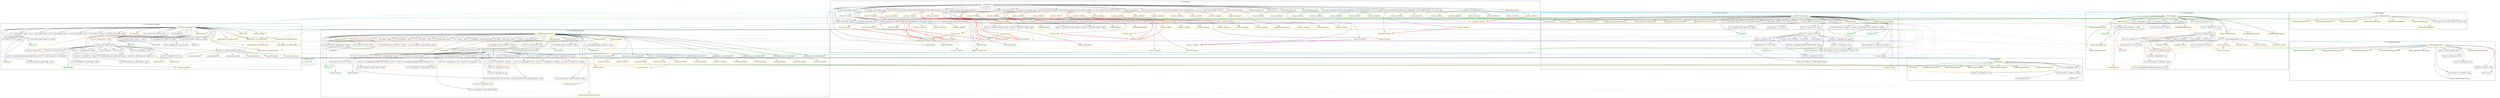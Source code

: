 digraph {
    subgraph cluster_unknown {
        graph [label=UnknownFunction];
        221 [label="Extern @sqrt"
            ,color=yellow];
    }
    subgraph cluster_10 {
        graph [label="[\"st.c:40\"]@main"];
        -4611686018427387890 [label="FinalUse(%MeanA)"
                             ,color=green];
        -4611686018427387889 [label="FinalUse(%MeanB)"
                             ,color=green];
        -4611686018427387888 [label="FinalUse(%VarA)"
                             ,color=green];
        -4611686018427387887 [label="FinalUse(%VarB)"
                             ,color=green];
        -4611686018427387886 [label="FinalUse(%StddevA)"
                             ,color=green];
        -4611686018427387885 [label="FinalUse(%StddevB)"
                             ,color=green];
        -4611686018427387880 [label="(actual-out)_23:@SumA"
                             ,color=yellow];
        -4611686018427387874 [label="(actual-out)_29:@SumB"
                             ,color=yellow];
        -3074457345618258579 [label="(actual-out)_23:%MeanA"
                             ,color=yellow];
        -3074457345618258577 [label="(actual-out)_25:%VarA"
                             ,color=yellow];
        -3074457345618258573 [label="(actual-out)_29:%MeanB"
                             ,color=yellow];
        -3074457345618258571 [label="(actual-out)_31:%VarB"
                             ,color=yellow];
        -2305843009213693941 [label="(global-out)@main:@SumA"
                             ,color=yellow];
        -2305843009213693926 [label="(actual-out)_25:%StddevA"
                             ,color=yellow];
        -2305843009213693920 [label="(actual-out)_31:%StddevB"
                             ,color=yellow];
        -1317624576693539391 [label="(global-out)@main:@SumB"
                             ,color=yellow];
        -1152921504606846965 [label="(global-out)@main:@Seed"
                             ,color=yellow];
        -922337203685477570 [label="(global-out)@main:@Coef"
                            ,color=yellow];
        -512409557603043081 [label="(actual-out)_19:@Seed"
                            ,color=yellow];
        -512409557603043080 [label="(actual-out)_20:@Seed"
                            ,color=yellow];
        -512409557603043074 [label="(actual-out)_26:@Seed"
                            ,color=yellow];
        -461168601842738756 [label="(actual-out)_34:@Coef"
                            ,color=yellow];
        10 [label="ENTER @main"
           ,color=yellow];
        13 [label="[]: %MeanA = alloca double , align 8"
           ,shape=box];
        14 [label="[]: %MeanB = alloca double , align 8"
           ,shape=box];
        15 [label="[]: %VarA = alloca double , align 8"
           ,shape=box];
        16 [label="[]: %VarB = alloca double , align 8"
           ,shape=box];
        17 [label="[]: %StddevA = alloca double , align 8"
           ,shape=box];
        18 [label="[]: %StddevB = alloca double , align 8"
           ,shape=box];
        19 [label="[52]: call void @InitSeed ( )"
           ,shape=box];
        20 [label="[58]: call void @Initialize ( double* double* getelementptr ( [1000 x double]* @ArrayA ,  i32 0, i32 0 ) )"
           ,shape=box];
        23 [label="[59]: call void @Calc_Sum_Mean ( double* double* getelementptr ( [1000 x double]* @ArrayA ,  i32 0, i32 0 ), double* @SumA, double* %MeanA )"
           ,shape=box];
        24 [label="[60]: %2 = load double* %MeanA , align 8"
           ,shape=box];
        25 [label="[60]: call void @Calc_Var_Stddev ( double* double* getelementptr ( [1000 x double]* @ArrayA ,  i32 0, i32 0 ), double %2, double* %VarA, double* %StddevA )"
           ,shape=box];
        26 [label="[62]: call void @Initialize ( double* double* getelementptr ( [1000 x double]* @ArrayB ,  i32 0, i32 0 ) )"
           ,shape=box];
        29 [label="[63]: call void @Calc_Sum_Mean ( double* double* getelementptr ( [1000 x double]* @ArrayB ,  i32 0, i32 0 ), double* @SumB, double* %MeanB )"
           ,shape=box];
        30 [label="[64]: %4 = load double* %MeanB , align 8"
           ,shape=box];
        31 [label="[64]: call void @Calc_Var_Stddev ( double* double* getelementptr ( [1000 x double]* @ArrayB ,  i32 0, i32 0 ), double %4, double* %VarB, double* %StddevB )"
           ,shape=box];
        32 [label="[69]: %5 = load double* %MeanA , align 8"
           ,shape=box];
        33 [label="[69]: %6 = load double* %MeanB , align 8"
           ,shape=box];
        34 [label="[69]: call void @Calc_LinCorrCoef ( double* double* getelementptr ( [1000 x double]* @ArrayA ,  i32 0, i32 0 ), double* double* getelementptr ( [1000 x double]* @ArrayB ,  i32 0, i32 0 ), double %5, double %6 )"
           ,shape=box];
        35 [label="[80]: ret i32 0"
           ,shape=box];
        461168601842738756 [label="(actual-in)_34:@Coef"
                           ,color=yellow];
        461168601842738759 [label="(actual-in)_31:@Coef"
                           ,color=yellow];
        461168601842738761 [label="(actual-in)_29:@Coef"
                           ,color=yellow];
        461168601842738764 [label="(actual-in)_26:@Coef"
                           ,color=yellow];
        461168601842738765 [label="(actual-in)_25:@Coef"
                           ,color=yellow];
        461168601842738767 [label="(actual-in)_23:@Coef"
                           ,color=yellow];
        461168601842738770 [label="(actual-in)_20:@Coef"
                           ,color=yellow];
        461168601842738771 [label="(actual-in)_19:@Coef"
                           ,color=yellow];
        512409557603043066 [label="(actual-in)_34:@Seed"
                           ,color=yellow];
        512409557603043069 [label="(actual-in)_31:@Seed"
                           ,color=yellow];
        512409557603043071 [label="(actual-in)_29:@Seed"
                           ,color=yellow];
        512409557603043074 [label="(actual-in)_26:@Seed"
                           ,color=yellow];
        512409557603043075 [label="(actual-in)_25:@Seed"
                           ,color=yellow];
        512409557603043077 [label="(actual-in)_23:@Seed"
                           ,color=yellow];
        512409557603043080 [label="(actual-in)_20:@Seed"
                           ,color=yellow];
        512409557603043081 [label="(actual-in)_19:@Seed"
                           ,color=yellow];
        542551296285575013 [label="(actual-in)_34:@SumB"
                           ,color=yellow];
        542551296285575016 [label="(actual-in)_31:@SumB"
                           ,color=yellow];
        542551296285575018 [label="(actual-in)_29:@SumB"
                           ,color=yellow];
        542551296285575021 [label="(actual-in)_26:@SumB"
                           ,color=yellow];
        542551296285575022 [label="(actual-in)_25:@SumB"
                           ,color=yellow];
        542551296285575024 [label="(actual-in)_23:@SumB"
                           ,color=yellow];
        542551296285575027 [label="(actual-in)_20:@SumB"
                           ,color=yellow];
        542551296285575028 [label="(actual-in)_19:@SumB"
                           ,color=yellow];
        576460752303423453 [label="(actual-in)_34:@ArrayB"
                           ,color=yellow];
        576460752303423456 [label="(actual-in)_31:@ArrayB"
                           ,color=yellow];
        576460752303423458 [label="(actual-in)_29:@ArrayB"
                           ,color=yellow];
        576460752303423461 [label="(actual-in)_26:@ArrayB"
                           ,color=yellow];
        576460752303423462 [label="(actual-in)_25:@ArrayB"
                           ,color=yellow];
        576460752303423464 [label="(actual-in)_23:@ArrayB"
                           ,color=yellow];
        576460752303423467 [label="(actual-in)_20:@ArrayB"
                           ,color=yellow];
        576460752303423468 [label="(actual-in)_19:@ArrayB"
                           ,color=yellow];
        658812288346769666 [label="(actual-in)_34:@SumA"
                           ,color=yellow];
        658812288346769669 [label="(actual-in)_31:@SumA"
                           ,color=yellow];
        658812288346769671 [label="(actual-in)_29:@SumA"
                           ,color=yellow];
        658812288346769674 [label="(actual-in)_26:@SumA"
                           ,color=yellow];
        658812288346769675 [label="(actual-in)_25:@SumA"
                           ,color=yellow];
        658812288346769677 [label="(actual-in)_23:@SumA"
                           ,color=yellow];
        658812288346769680 [label="(actual-in)_20:@SumA"
                           ,color=yellow];
        658812288346769681 [label="(actual-in)_19:@SumA"
                           ,color=yellow];
        768614336404564616 [label="(actual-in)_34:@ArrayA"
                           ,color=yellow];
        768614336404564619 [label="(actual-in)_31:@ArrayA"
                           ,color=yellow];
        768614336404564621 [label="(actual-in)_29:@ArrayA"
                           ,color=yellow];
        768614336404564624 [label="(actual-in)_26:@ArrayA"
                           ,color=yellow];
        768614336404564625 [label="(actual-in)_25:@ArrayA"
                           ,color=yellow];
        768614336404564627 [label="(actual-in)_23:@ArrayA"
                           ,color=yellow];
        768614336404564630 [label="(actual-in)_20:@ArrayA"
                           ,color=yellow];
        768614336404564631 [label="(actual-in)_19:@ArrayA"
                           ,color=yellow];
        922337203685477570 [label="(global-in)@main:@Coef"
                           ,color=yellow];
        1152921504606846965 [label="(global-in)@main:@Seed"
                            ,color=yellow];
        1317624576693539391 [label="(global-in)@main:@SumB"
                            ,color=yellow];
        1537228672809129291 [label="(global-in)@main:@ArrayB"
                            ,color=yellow];
        2305843009213693917 [label="(actual-in)_34:%6"
                            ,color=yellow];
        2305843009213693920 [label="(actual-in)_31:%StddevB"
                            ,color=yellow];
        2305843009213693926 [label="(actual-in)_25:%StddevA"
                            ,color=yellow];
        2305843009213693941 [label="(global-in)@main:@SumA"
                            ,color=yellow];
        3074457345618258568 [label="(actual-in)_34:%5"
                            ,color=yellow];
        3074457345618258571 [label="(actual-in)_31:%VarB"
                            ,color=yellow];
        3074457345618258573 [label="(actual-in)_29:%MeanB"
                            ,color=yellow];
        3074457345618258577 [label="(actual-in)_25:%VarA"
                            ,color=yellow];
        3074457345618258579 [label="(actual-in)_23:%MeanA"
                            ,color=yellow];
        4611686018427387872 [label="(actual-in)_31:%4"
                            ,color=yellow];
        4611686018427387874 [label="(actual-in)_29:@SumB"
                            ,color=yellow];
        4611686018427387878 [label="(actual-in)_25:%2"
                            ,color=yellow];
        4611686018427387880 [label="(actual-in)_23:@SumA"
                            ,color=yellow];
        4611686018427387893 [label="(global-in)@main:@ArrayA"
                            ,color=yellow];
    }
    subgraph cluster_36 {
        graph [label="[\"st.c:83\"]@InitSeed"];
        -1152921504606846939 [label="(global-out)@InitSeed:@Seed"
                             ,color=yellow];
        36 [label="ENTER @InitSeed"
           ,color=yellow];
        38 [label="[88]: store i32 0 , i32* @Seed , align 4"
           ,shape=box];
        39 [label="[89]: ret void"
           ,shape=box];
        922337203685477544 [label="(global-in)@InitSeed:@Coef"
                           ,color=yellow];
        1152921504606846939 [label="(global-in)@InitSeed:@Seed"
                            ,color=yellow];
        1317624576693539365 [label="(global-in)@InitSeed:@SumB"
                            ,color=yellow];
        1537228672809129265 [label="(global-in)@InitSeed:@ArrayB"
                            ,color=yellow];
        2305843009213693915 [label="(global-in)@InitSeed:@SumA"
                            ,color=yellow];
        4611686018427387867 [label="(global-in)@InitSeed:@ArrayA"
                            ,color=yellow];
    }
    subgraph cluster_40 {
        graph [label="[\"st.c:92\"]@Calc_Sum_Mean"];
        -4611686018427387858 [label="FinalUse(%1)"
                             ,color=green];
        -4611686018427387857 [label="FinalUse(%2)"
                             ,color=green];
        -4611686018427387856 [label="FinalUse(%3)"
                             ,color=green];
        -4611686018427387855 [label="FinalUse(%i)"
                             ,color=green];
        -43 [label="(formal-out)%Mean"
            ,color=yellow];
        -42 [label="(formal-out)%Sum"
            ,color=yellow];
        40 [label="ENTER @Calc_Sum_Mean"
           ,color=yellow];
        41 [label="(formal-in)%Array"
           ,color=yellow];
        42 [label="(formal-in)%Sum"
           ,color=yellow];
        43 [label="(formal-in)%Mean"
           ,color=yellow];
        45 [label="[]: %1 = alloca double* , align 8"
           ,shape=box];
        46 [label="[]: %2 = alloca double* , align 8"
           ,shape=box];
        47 [label="[]: %3 = alloca double* , align 8"
           ,shape=box];
        48 [label="[]: %i = alloca i32 , align 4"
           ,shape=box];
        49 [label="[]: store double* %Array , double** %1 , align 8"
           ,shape=box];
        50 [label="[]: store double* %Sum , double** %2 , align 8"
           ,shape=box];
        51 [label="[]: store double* %Mean , double** %3 , align 8"
           ,shape=box];
        52 [label="[98]: store double 0.0 , double* %Sum , align 8"
           ,shape=box];
        53 [label="[99]: store i32 0 , i32* %i , align 4"
           ,shape=box];
        54 [label="[99]: br label %4"
           ,shape=box];
        56 [label="[]: %5 = phi double [ [%12, %8], [0.0, %0] ]"
           ,shape=box];
        57 [label="[]: %6 = phi i32 [ [%13, %8], [0, %0] ]"
           ,shape=box];
        58 [label="[99]: %7 = icmp slt i32 %6 , 1000"
           ,shape=box];
        60 [label="[99]: br i1 %7 , label %8 , label %14"
           ,shape=box];
        62 [label="[100]: %9 = sext i32 %6 to i64"
           ,shape=box];
        63 [label="[100]: %10 = getelementptr inbounds double* %Array , i64 %9"
           ,shape=box];
        64 [label="[100]: %11 = load double* %10 , align 8"
           ,shape=box];
        65 [label="[100]: %12 = add double %5 , %11"
           ,shape=box];
        66 [label="[100]: store double %12 , double* %Sum , align 8"
           ,shape=box];
        67 [label="[99]: %13 = add nsw i32 %6 , 1"
           ,shape=box];
        68 [label="[99]: store i32 %13 , i32* %i , align 4"
           ,shape=box];
        69 [label="[99]: br label %4"
           ,shape=box];
        72 [label="[101]: %15 = div double %5 , 1000.0"
           ,shape=box];
        73 [label="[101]: store double %15 , double* %Mean , align 8"
           ,shape=box];
        74 [label="[102]: ret void"
           ,shape=box];
        922337203685477540 [label="(global-in)@Calc_Sum_Mean:@Coef"
                           ,color=yellow];
        1152921504606846935 [label="(global-in)@Calc_Sum_Mean:@Seed"
                            ,color=yellow];
        1317624576693539361 [label="(global-in)@Calc_Sum_Mean:@SumB"
                            ,color=yellow];
        1537228672809129261 [label="(global-in)@Calc_Sum_Mean:@ArrayB"
                            ,color=yellow];
        2305843009213693911 [label="(global-in)@Calc_Sum_Mean:@SumA"
                            ,color=yellow];
        4611686018427387863 [label="(global-in)@Calc_Sum_Mean:@ArrayA"
                            ,color=yellow];
    }
    subgraph cluster_75 {
        graph [label="[\"st.c:105\"]@Square"];
        -4611686018427387825 [label="FinalUse(%1)"
                             ,color=green];
        75 [label="ENTER @Square"
           ,color=yellow];
        76 [label="(formal-in)%x"
           ,color=yellow];
        78 [label="[]: %1 = alloca double , align 8"
           ,shape=box];
        79 [label="[]: store double %x , double* %1 , align 8"
           ,shape=box];
        80 [label="[108]: %2 = mul double %x , %x"
           ,shape=box];
        81 [label="[108]: ret double %2"
           ,shape=box];
        922337203685477505 [label="(global-in)@Square:@Coef"
                           ,color=yellow];
        1152921504606846900 [label="(global-in)@Square:@Seed"
                            ,color=yellow];
        1317624576693539326 [label="(global-in)@Square:@SumB"
                            ,color=yellow];
        1537228672809129226 [label="(global-in)@Square:@ArrayB"
                            ,color=yellow];
        2305843009213693876 [label="(global-in)@Square:@SumA"
                            ,color=yellow];
        4611686018427387828 [label="(global-in)@Square:@ArrayA"
                            ,color=yellow];
    }
    subgraph cluster_82 {
        graph [label="[\"st.c:112\"]@Calc_Var_Stddev"];
        -4611686018427387815 [label="FinalUse(%1)"
                             ,color=green];
        -4611686018427387814 [label="FinalUse(%2)"
                             ,color=green];
        -4611686018427387813 [label="FinalUse(%3)"
                             ,color=green];
        -4611686018427387812 [label="FinalUse(%4)"
                             ,color=green];
        -4611686018427387811 [label="FinalUse(%i)"
                             ,color=green];
        -4611686018427387810 [label="FinalUse(%diffs)"
                             ,color=green];
        -86 [label="(formal-out)%Stddev"
            ,color=yellow];
        -85 [label="(formal-out)%Var"
            ,color=yellow];
        82 [label="ENTER @Calc_Var_Stddev"
           ,color=yellow];
        83 [label="(formal-in)%Array"
           ,color=yellow];
        84 [label="(formal-in)%Mean"
           ,color=yellow];
        85 [label="(formal-in)%Var"
           ,color=yellow];
        86 [label="(formal-in)%Stddev"
           ,color=yellow];
        88 [label="[]: %1 = alloca double* , align 8"
           ,shape=box];
        89 [label="[]: %2 = alloca double , align 8"
           ,shape=box];
        90 [label="[]: %3 = alloca double* , align 8"
           ,shape=box];
        91 [label="[]: %4 = alloca double* , align 8"
           ,shape=box];
        92 [label="[]: %i = alloca i32 , align 4"
           ,shape=box];
        93 [label="[]: %diffs = alloca double , align 8"
           ,shape=box];
        94 [label="[]: store double* %Array , double** %1 , align 8"
           ,shape=box];
        95 [label="[]: store double %Mean , double* %2 , align 8"
           ,shape=box];
        96 [label="[]: store double* %Var , double** %3 , align 8"
           ,shape=box];
        97 [label="[]: store double* %Stddev , double** %4 , align 8"
           ,shape=box];
        98 [label="[118]: store double 0.0 , double* %diffs , align 8"
           ,shape=box];
        99 [label="[119]: store i32 0 , i32* %i , align 4"
           ,shape=box];
        100 [label="[119]: br label %5"
            ,shape=box];
        102 [label="[]: %6 = phi double [ [%15, %9], [0.0, %0] ]"
            ,shape=box];
        103 [label="[]: %7 = phi i32 [ [%16, %9], [0, %0] ]"
            ,shape=box];
        104 [label="[119]: %8 = icmp slt i32 %7 , 1000"
            ,shape=box];
        105 [label="[119]: br i1 %8 , label %9 , label %17"
            ,shape=box];
        107 [label="[120]: %10 = sext i32 %7 to i64"
            ,shape=box];
        108 [label="[120]: %11 = getelementptr inbounds double* %Array , i64 %10"
            ,shape=box];
        109 [label="[120]: %12 = load double* %11 , align 8"
            ,shape=box];
        110 [label="[120]: %13 = sub double %12 , %Mean"
            ,shape=box];
        111 [label="[120]: %14 = call double @Square ( double %13 )"
            ,shape=box];
        112 [label="[120]: %15 = add double %6 , %14"
            ,shape=box];
        113 [label="[120]: store double %15 , double* %diffs , align 8"
            ,shape=box];
        114 [label="[119]: %16 = add nsw i32 %7 , 1"
            ,shape=box];
        115 [label="[119]: store i32 %16 , i32* %i , align 4"
            ,shape=box];
        116 [label="[119]: br label %5"
            ,shape=box];
        118 [label="[121]: %18 = div double %6 , 1000.0"
            ,shape=box];
        119 [label="[121]: store double %18 , double* %Var , align 8"
            ,shape=box];
        120 [label="[122]: %19 = call double @sqrt ( double %18 )"
            ,shape=box];
        121 [label="[122]: store double %19 , double* %Stddev , align 8"
            ,shape=box];
        122 [label="[123]: ret void"
            ,shape=box];
        461168601842738679 [label="(actual-in)%14:@Coef"
                           ,color=yellow];
        512409557603042989 [label="(actual-in)%14:@Seed"
                           ,color=yellow];
        542551296285574936 [label="(actual-in)%14:@SumB"
                           ,color=yellow];
        576460752303423376 [label="(actual-in)%14:@ArrayB"
                           ,color=yellow];
        658812288346769589 [label="(actual-in)%14:@SumA"
                           ,color=yellow];
        768614336404564539 [label="(actual-in)%14:@ArrayA"
                           ,color=yellow];
        922337203685477498 [label="(global-in)@Calc_Var_Stddev:@Coef"
                           ,color=yellow];
        1152921504606846893 [label="(global-in)@Calc_Var_Stddev:@Seed"
                            ,color=yellow];
        1317624576693539319 [label="(global-in)@Calc_Var_Stddev:@SumB"
                            ,color=yellow];
        1537228672809129219 [label="(global-in)@Calc_Var_Stddev:@ArrayB"
                            ,color=yellow];
        2305843009213693869 [label="(global-in)@Calc_Var_Stddev:@SumA"
                            ,color=yellow];
        4611686018427387821 [label="(global-in)@Calc_Var_Stddev:@ArrayA"
                            ,color=yellow];
        9223372036854775696 [label="(actual-in)%14:%13"
                            ,color=yellow];
    }
    subgraph cluster_123 {
        graph [label="[\"st.c:126\"]@Calc_LinCorrCoef"];
        -4611686018427387774 [label="FinalUse(%1)"
                             ,color=green];
        -4611686018427387773 [label="FinalUse(%2)"
                             ,color=green];
        -4611686018427387772 [label="FinalUse(%3)"
                             ,color=green];
        -4611686018427387771 [label="FinalUse(%4)"
                             ,color=green];
        -4611686018427387770 [label="FinalUse(%i)"
                             ,color=green];
        -4611686018427387769 [label="FinalUse(%numerator)"
                             ,color=green];
        -4611686018427387768 [label="FinalUse(%Aterm)"
                             ,color=green];
        -4611686018427387767 [label="FinalUse(%Bterm)"
                             ,color=green];
        -922337203685477457 [label="(global-out)@Calc_LinCorrCoef:@Coef"
                            ,color=yellow];
        123 [label="ENTER @Calc_LinCorrCoef"
            ,color=yellow];
        124 [label="(formal-in)%ArrayA"
            ,color=yellow];
        125 [label="(formal-in)%ArrayB"
            ,color=yellow];
        126 [label="(formal-in)%MeanA"
            ,color=yellow];
        127 [label="(formal-in)%MeanB"
            ,color=yellow];
        129 [label="[]: %1 = alloca double* , align 8"
            ,shape=box];
        130 [label="[]: %2 = alloca double* , align 8"
            ,shape=box];
        131 [label="[]: %3 = alloca double , align 8"
            ,shape=box];
        132 [label="[]: %4 = alloca double , align 8"
            ,shape=box];
        133 [label="[]: %i = alloca i32 , align 4"
            ,shape=box];
        134 [label="[]: %numerator = alloca double , align 8"
            ,shape=box];
        135 [label="[]: %Aterm = alloca double , align 8"
            ,shape=box];
        136 [label="[]: %Bterm = alloca double , align 8"
            ,shape=box];
        137 [label="[]: store double* %ArrayA , double** %1 , align 8"
            ,shape=box];
        138 [label="[]: store double* %ArrayB , double** %2 , align 8"
            ,shape=box];
        139 [label="[]: store double %MeanA , double* %3 , align 8"
            ,shape=box];
        140 [label="[]: store double %MeanB , double* %4 , align 8"
            ,shape=box];
        141 [label="[132]: store double 0.0 , double* %numerator , align 8"
            ,shape=box];
        142 [label="[133]: store double 0.0 , double* %Bterm , align 8"
            ,shape=box];
        143 [label="[133]: store double 0.0 , double* %Aterm , align 8"
            ,shape=box];
        144 [label="[134]: store i32 0 , i32* %i , align 4"
            ,shape=box];
        145 [label="[134]: br label %5"
            ,shape=box];
        147 [label="[]: %6 = phi double [ [%26, %11], [0.0, %0] ]"
            ,shape=box];
        148 [label="[]: %7 = phi double [ [%22, %11], [0.0, %0] ]"
            ,shape=box];
        149 [label="[]: %8 = phi double [ [%20, %11], [0.0, %0] ]"
            ,shape=box];
        150 [label="[]: %9 = phi i32 [ [%27, %11], [0, %0] ]"
            ,shape=box];
        151 [label="[134]: %10 = icmp slt i32 %9 , 1000"
            ,shape=box];
        152 [label="[134]: br i1 %10 , label %11 , label %28"
            ,shape=box];
        154 [label="[135]: %12 = sext i32 %9 to i64"
            ,shape=box];
        155 [label="[135]: %13 = getelementptr inbounds double* %ArrayA , i64 %12"
            ,shape=box];
        156 [label="[135]: %14 = load double* %13 , align 8"
            ,shape=box];
        157 [label="[135]: %15 = sub double %14 , %MeanA"
            ,shape=box];
        158 [label="[135]: %16 = getelementptr inbounds double* %ArrayB , i64 %12"
            ,shape=box];
        159 [label="[135]: %17 = load double* %16 , align 8"
            ,shape=box];
        160 [label="[135]: %18 = sub double %17 , %MeanB"
            ,shape=box];
        161 [label="[135]: %19 = mul double %15 , %18"
            ,shape=box];
        162 [label="[135]: %20 = add double %8 , %19"
            ,shape=box];
        163 [label="[135]: store double %20 , double* %numerator , align 8"
            ,shape=box];
        164 [label="[136]: %21 = call double @Square ( double %15 )"
            ,shape=box];
        165 [label="[136]: %22 = add double %7 , %21"
            ,shape=box];
        166 [label="[136]: store double %22 , double* %Aterm , align 8"
            ,shape=box];
        167 [label="[137]: %23 = load double* %16 , align 8"
            ,shape=box];
        168 [label="[137]: %24 = sub double %23 , %MeanB"
            ,shape=box];
        169 [label="[137]: %25 = call double @Square ( double %24 )"
            ,shape=box];
        170 [label="[137]: %26 = add double %6 , %25"
            ,shape=box];
        171 [label="[137]: store double %26 , double* %Bterm , align 8"
            ,shape=box];
        172 [label="[134]: %27 = add nsw i32 %9 , 1"
            ,shape=box];
        173 [label="[134]: store i32 %27 , i32* %i , align 4"
            ,shape=box];
        174 [label="[134]: br label %5"
            ,shape=box];
        176 [label="[141]: %29 = call double @sqrt ( double %7 )"
            ,shape=box];
        177 [label="[141]: %30 = call double @sqrt ( double %6 )"
            ,shape=box];
        178 [label="[141]: %31 = mul double %29 , %30"
            ,shape=box];
        179 [label="[141]: %32 = div double %8 , %31"
            ,shape=box];
        180 [label="[141]: store double %32 , double* @Coef , align 8"
            ,shape=box];
        181 [label="[142]: ret void"
            ,shape=box];
        461168601842738621 [label="(actual-in)%25:@Coef"
                           ,color=yellow];
        461168601842738626 [label="(actual-in)%21:@Coef"
                           ,color=yellow];
        512409557603042931 [label="(actual-in)%25:@Seed"
                           ,color=yellow];
        512409557603042936 [label="(actual-in)%21:@Seed"
                           ,color=yellow];
        542551296285574878 [label="(actual-in)%25:@SumB"
                           ,color=yellow];
        542551296285574883 [label="(actual-in)%21:@SumB"
                           ,color=yellow];
        576460752303423318 [label="(actual-in)%25:@ArrayB"
                           ,color=yellow];
        576460752303423323 [label="(actual-in)%21:@ArrayB"
                           ,color=yellow];
        658812288346769531 [label="(actual-in)%25:@SumA"
                           ,color=yellow];
        658812288346769536 [label="(actual-in)%21:@SumA"
                           ,color=yellow];
        768614336404564481 [label="(actual-in)%25:@ArrayA"
                           ,color=yellow];
        768614336404564486 [label="(actual-in)%21:@ArrayA"
                           ,color=yellow];
        922337203685477457 [label="(global-in)@Calc_LinCorrCoef:@Coef"
                           ,color=yellow];
        1152921504606846852 [label="(global-in)@Calc_LinCorrCoef:@Seed"
                            ,color=yellow];
        1317624576693539278 [label="(global-in)@Calc_LinCorrCoef:@SumB"
                            ,color=yellow];
        1537228672809129178 [label="(global-in)@Calc_LinCorrCoef:@ArrayB"
                            ,color=yellow];
        2305843009213693828 [label="(global-in)@Calc_LinCorrCoef:@SumA"
                            ,color=yellow];
        4611686018427387780 [label="(global-in)@Calc_LinCorrCoef:@ArrayA"
                            ,color=yellow];
        9223372036854775638 [label="(actual-in)%25:%24"
                            ,color=yellow];
        9223372036854775643 [label="(actual-in)%21:%15"
                            ,color=yellow];
    }
    subgraph cluster_182 {
        graph [label="[\"st.c:146\"]@Initialize"];
        -4611686018427387718 [label="FinalUse(%1)"
                             ,color=green];
        -4611686018427387717 [label="FinalUse(%i)"
                             ,color=green];
        -1152921504606846793 [label="(global-out)@Initialize:@Seed"
                             ,color=yellow];
        -512409557603042904 [label="(actual-out)%7:@Seed"
                            ,color=yellow];
        -183 [label="(formal-out)%Array"
             ,color=yellow];
        182 [label="ENTER @Initialize"
            ,color=yellow];
        183 [label="(formal-in)%Array"
            ,color=yellow];
        185 [label="[]: %1 = alloca double* , align 8"
            ,shape=box];
        186 [label="[]: %i = alloca i32 , align 4"
            ,shape=box];
        187 [label="[]: store double* %Array , double** %1 , align 8"
            ,shape=box];
        188 [label="[154]: store i32 0 , i32* %i , align 4"
            ,shape=box];
        189 [label="[154]: br label %2"
            ,shape=box];
        191 [label="[]: %3 = phi i32 [ [%13, %5], [0, %0] ]"
            ,shape=box];
        192 [label="[154]: %4 = icmp slt i32 %3 , 1000"
            ,shape=box];
        193 [label="[154]: br i1 %4 , label %5 , label %14"
            ,shape=box];
        195 [label="[155]: %6 = sitofp i32 %3 to double"
            ,shape=box];
        196 [label="[155]: %7 = call i32 @RandomInteger ( )"
            ,shape=box];
        197 [label="[155]: %8 = sitofp i32 %7 to double"
            ,shape=box];
        199 [label="[155]: %9 = div double %8 , 8095.0"
            ,shape=box];
        200 [label="[155]: %10 = add double %6 , %9"
            ,shape=box];
        201 [label="[155]: %11 = sext i32 %3 to i64"
            ,shape=box];
        202 [label="[155]: %12 = getelementptr inbounds double* %Array , i64 %11"
            ,shape=box];
        203 [label="[155]: store double %10 , double* %12 , align 8"
            ,shape=box];
        204 [label="[154]: %13 = add nsw i32 %3 , 1"
            ,shape=box];
        205 [label="[154]: store i32 %13 , i32* %i , align 4"
            ,shape=box];
        206 [label="[154]: br label %2"
            ,shape=box];
        208 [label="[156]: ret void"
            ,shape=box];
        461168601842738594 [label="(actual-in)%7:@Coef"
                           ,color=yellow];
        512409557603042904 [label="(actual-in)%7:@Seed"
                           ,color=yellow];
        542551296285574851 [label="(actual-in)%7:@SumB"
                           ,color=yellow];
        576460752303423291 [label="(actual-in)%7:@ArrayB"
                           ,color=yellow];
        658812288346769504 [label="(actual-in)%7:@SumA"
                           ,color=yellow];
        768614336404564454 [label="(actual-in)%7:@ArrayA"
                           ,color=yellow];
        922337203685477398 [label="(global-in)@Initialize:@Coef"
                           ,color=yellow];
        1152921504606846793 [label="(global-in)@Initialize:@Seed"
                            ,color=yellow];
        1317624576693539219 [label="(global-in)@Initialize:@SumB"
                            ,color=yellow];
        1537228672809129119 [label="(global-in)@Initialize:@ArrayB"
                            ,color=yellow];
        2305843009213693769 [label="(global-in)@Initialize:@SumA"
                            ,color=yellow];
        4611686018427387721 [label="(global-in)@Initialize:@ArrayA"
                            ,color=yellow];
    }
    subgraph cluster_209 {
        graph [label="[\"st.c:159\"]@RandomInteger"];
        -1152921504606846766 [label="(global-out)@RandomInteger:@Seed"
                             ,color=yellow];
        209 [label="ENTER @RandomInteger"
            ,color=yellow];
        211 [label="[164]: %1 = load i32* @Seed , align 4"
            ,shape=box];
        213 [label="[164]: %2 = mul nsw i32 %1 , 133"
            ,shape=box];
        215 [label="[164]: %3 = add nsw i32 %2 , 81"
            ,shape=box];
        217 [label="[164]: %4 = rem i32 %3 , 8095"
            ,shape=box];
        218 [label="[164]: store i32 %4 , i32* @Seed , align 4"
            ,shape=box];
        219 [label="[165]: ret i32 %4"
            ,shape=box];
        922337203685477371 [label="(global-in)@RandomInteger:@Coef"
                           ,color=yellow];
        1152921504606846766 [label="(global-in)@RandomInteger:@Seed"
                            ,color=yellow];
        1317624576693539192 [label="(global-in)@RandomInteger:@SumB"
                            ,color=yellow];
        1537228672809129092 [label="(global-in)@RandomInteger:@ArrayB"
                            ,color=yellow];
        2305843009213693742 [label="(global-in)@RandomInteger:@SumA"
                            ,color=yellow];
        4611686018427387694 [label="(global-in)@RandomInteger:@ArrayA"
                            ,color=yellow];
    }
    -4611686018427387880 -> -2305843009213693941 [color=sandybrown];
    -4611686018427387880 -> 658812288346769666 [color=sandybrown];
    -4611686018427387880 -> 658812288346769669 [color=sandybrown];
    -4611686018427387880 -> 658812288346769671 [color=sandybrown];
    -4611686018427387880 -> 658812288346769674 [color=sandybrown];
    -4611686018427387880 -> 658812288346769675 [color=sandybrown];
    -4611686018427387874 -> -1317624576693539391 [color=sandybrown];
    -4611686018427387874 -> 542551296285575013 [color=sandybrown];
    -4611686018427387874 -> 542551296285575016 [color=sandybrown];
    -4611686018427387857 -> -42 [color=sandybrown];
    -4611686018427387856 -> -43 [color=sandybrown];
    -4611686018427387813 -> -85 [color=sandybrown];
    -4611686018427387812 -> -86 [color=sandybrown];
    -4611686018427387718 -> -183 [color=sandybrown];
    -3074457345618258579 -> -4611686018427387890 [color=sandybrown];
    -3074457345618258579 -> 24 [color=sandybrown];
    -3074457345618258579 -> 32 [color=sandybrown];
    -3074457345618258579 -> 3074457345618258568 [color=sandybrown];
    -3074457345618258579 -> 4611686018427387878 [color=sandybrown];
    -3074457345618258577 -> -4611686018427387888 [color=sandybrown];
    -3074457345618258573 -> -4611686018427387889 [color=sandybrown];
    -3074457345618258573 -> 30 [color=sandybrown];
    -3074457345618258573 -> 33 [color=sandybrown];
    -3074457345618258573 -> 2305843009213693917 [color=sandybrown];
    -3074457345618258573 -> 4611686018427387872 [color=sandybrown];
    -3074457345618258571 -> -4611686018427387887 [color=sandybrown];
    -2305843009213693926 -> -4611686018427387886 [color=sandybrown];
    -2305843009213693920 -> -4611686018427387885 [color=sandybrown];
    -1152921504606846939 -> -512409557603043081 [style=dashed
                                                ,color=purple];
    -1152921504606846793 -> -512409557603043080 [style=dashed
                                                ,color=purple];
    -1152921504606846793 -> -512409557603043074 [style=dashed
                                                ,color=purple];
    -1152921504606846766 -> -512409557603042904 [style=dashed
                                                ,color=purple];
    -922337203685477457 -> -461168601842738756 [style=dashed
                                               ,color=purple];
    -512409557603043081 -> 512409557603043080 [color=sandybrown];
    -512409557603043080 -> 512409557603043074 [color=sandybrown];
    -512409557603043080 -> 512409557603043075 [color=sandybrown];
    -512409557603043080 -> 512409557603043077 [color=sandybrown];
    -512409557603043074 -> -1152921504606846965 [color=sandybrown];
    -512409557603043074 -> 512409557603043066 [color=sandybrown];
    -512409557603043074 -> 512409557603043069 [color=sandybrown];
    -512409557603043074 -> 512409557603043071 [color=sandybrown];
    -512409557603042904 -> -1152921504606846793 [color=sandybrown];
    -512409557603042904 -> 512409557603042904 [color=sandybrown];
    -461168601842738756 -> -922337203685477570 [color=sandybrown];
    -86 -> -2305843009213693926 [style=dashed
                                ,color=purple];
    -86 -> -2305843009213693920 [style=dashed
                                ,color=purple];
    -85 -> -3074457345618258577 [style=dashed
                                ,color=purple];
    -85 -> -3074457345618258571 [style=dashed
                                ,color=purple];
    -43 -> -3074457345618258579 [style=dashed
                                ,color=purple];
    -43 -> -3074457345618258573 [style=dashed
                                ,color=purple];
    -42 -> -4611686018427387880 [style=dashed
                                ,color=purple];
    -42 -> -4611686018427387874 [style=dashed
                                ,color=purple];
    10 -> -4611686018427387890 [color=black];
    10 -> -4611686018427387889 [color=black];
    10 -> -4611686018427387888 [color=black];
    10 -> -4611686018427387887 [color=black];
    10 -> -4611686018427387886 [color=black];
    10 -> -4611686018427387885 [color=black];
    10 -> -2305843009213693941 [color=black];
    10 -> -1317624576693539391 [color=black];
    10 -> -1152921504606846965 [color=black];
    10 -> -922337203685477570 [color=black];
    10 -> 13 [color=black];
    10 -> 14 [color=black];
    10 -> 15 [color=black];
    10 -> 16 [color=black];
    10 -> 17 [color=black];
    10 -> 18 [color=black];
    10 -> 19 [color=black];
    10 -> 20 [color=black];
    10 -> 23 [color=black];
    10 -> 24 [color=black];
    10 -> 25 [color=black];
    10 -> 26 [color=black];
    10 -> 29 [color=black];
    10 -> 30 [color=black];
    10 -> 31 [color=black];
    10 -> 32 [color=black];
    10 -> 33 [color=black];
    10 -> 34 [color=black];
    10 -> 35 [color=black];
    10 -> 922337203685477570 [color=black];
    10 -> 1152921504606846965 [color=black];
    10 -> 1317624576693539391 [color=black];
    10 -> 1537228672809129291 [color=black];
    10 -> 2305843009213693941 [color=black];
    10 -> 4611686018427387893 [color=black];
    13 -> 3074457345618258579 [color=sandybrown];
    14 -> 3074457345618258573 [color=sandybrown];
    15 -> 3074457345618258577 [color=sandybrown];
    16 -> 3074457345618258571 [color=sandybrown];
    17 -> 2305843009213693926 [color=sandybrown];
    18 -> 2305843009213693920 [color=sandybrown];
    19 -> -512409557603043081 [color=black];
    19 -> 36 [color=deepskyblue];
    19 -> 461168601842738771 [color=black];
    19 -> 512409557603043081 [color=black];
    19 -> 542551296285575028 [color=black];
    19 -> 576460752303423468 [color=black];
    19 -> 658812288346769681 [color=black];
    19 -> 768614336404564631 [color=black];
    20 -> -512409557603043080 [color=black];
    20 -> 20 [color=red,style=bold];
    20 -> 182 [color=deepskyblue];
    20 -> 461168601842738770 [color=black];
    20 -> 512409557603043080 [color=black];
    20 -> 542551296285575027 [color=black];
    20 -> 576460752303423467 [color=black];
    20 -> 658812288346769680 [color=black];
    20 -> 768614336404564630 [color=black];
    23 -> -4611686018427387880 [color=red
                               ,style=bold];
    23 -> -3074457345618258579 [color=red
                               ,style=bold];
    23 -> 40 [color=deepskyblue];
    23 -> 461168601842738767 [color=black];
    23 -> 512409557603043077 [color=black];
    23 -> 542551296285575024 [color=black];
    23 -> 576460752303423464 [color=black];
    23 -> 658812288346769677 [color=black];
    23 -> 768614336404564627 [color=black];
    23 -> 3074457345618258579 [color=black];
    23 -> 4611686018427387880 [color=black];
    24 -> 4611686018427387878 [color=sandybrown];
    25 -> -3074457345618258577 [color=red
                               ,style=bold];
    25 -> -2305843009213693926 [color=red
                               ,style=bold];
    25 -> 82 [color=deepskyblue];
    25 -> 461168601842738765 [color=black];
    25 -> 512409557603043075 [color=black];
    25 -> 542551296285575022 [color=black];
    25 -> 576460752303423462 [color=black];
    25 -> 658812288346769675 [color=black];
    25 -> 768614336404564625 [color=black];
    25 -> 2305843009213693926 [color=black];
    25 -> 3074457345618258577 [color=black];
    25 -> 4611686018427387878 [color=black];
    26 -> -512409557603043074 [color=black];
    26 -> 26 [color=red,style=bold];
    26 -> 182 [color=deepskyblue];
    26 -> 461168601842738764 [color=black];
    26 -> 512409557603043074 [color=black];
    26 -> 542551296285575021 [color=black];
    26 -> 576460752303423461 [color=black];
    26 -> 658812288346769674 [color=black];
    26 -> 768614336404564624 [color=black];
    29 -> -4611686018427387874 [color=red
                               ,style=bold];
    29 -> -3074457345618258573 [color=red
                               ,style=bold];
    29 -> 40 [color=deepskyblue];
    29 -> 461168601842738761 [color=black];
    29 -> 512409557603043071 [color=black];
    29 -> 542551296285575018 [color=black];
    29 -> 576460752303423458 [color=black];
    29 -> 658812288346769671 [color=black];
    29 -> 768614336404564621 [color=black];
    29 -> 3074457345618258573 [color=black];
    29 -> 4611686018427387874 [color=black];
    30 -> 4611686018427387872 [color=sandybrown];
    31 -> -3074457345618258571 [color=red
                               ,style=bold];
    31 -> -2305843009213693920 [color=red
                               ,style=bold];
    31 -> 82 [color=deepskyblue];
    31 -> 461168601842738759 [color=black];
    31 -> 512409557603043069 [color=black];
    31 -> 542551296285575016 [color=black];
    31 -> 576460752303423456 [color=black];
    31 -> 658812288346769669 [color=black];
    31 -> 768614336404564619 [color=black];
    31 -> 2305843009213693920 [color=black];
    31 -> 3074457345618258571 [color=black];
    31 -> 4611686018427387872 [color=black];
    32 -> 3074457345618258568 [color=sandybrown];
    33 -> 2305843009213693917 [color=sandybrown];
    34 -> -461168601842738756 [color=red
                              ,style=bold];
    34 -> 123 [color=deepskyblue];
    34 -> 461168601842738756 [color=black];
    34 -> 512409557603043066 [color=black];
    34 -> 542551296285575013 [color=black];
    34 -> 576460752303423453 [color=black];
    34 -> 658812288346769666 [color=black];
    34 -> 768614336404564616 [color=black];
    34 -> 2305843009213693917 [color=black];
    34 -> 3074457345618258568 [color=black];
    36 -> -1152921504606846939 [color=black];
    36 -> 38 [color=black];
    36 -> 39 [color=black];
    36 -> 922337203685477544 [color=black];
    36 -> 1152921504606846939 [color=black];
    36 -> 1317624576693539365 [color=black];
    36 -> 1537228672809129265 [color=black];
    36 -> 2305843009213693915 [color=black];
    36 -> 4611686018427387867 [color=black];
    38 -> -1152921504606846939 [color=sandybrown];
    40 -> -4611686018427387858 [color=black];
    40 -> -4611686018427387857 [color=black];
    40 -> -4611686018427387856 [color=black];
    40 -> -4611686018427387855 [color=black];
    40 -> -43 [color=black];
    40 -> -42 [color=black];
    40 -> 41 [color=black];
    40 -> 42 [color=black];
    40 -> 43 [color=black];
    40 -> 45 [color=black];
    40 -> 46 [color=black];
    40 -> 47 [color=black];
    40 -> 48 [color=black];
    40 -> 49 [color=black];
    40 -> 50 [color=black];
    40 -> 51 [color=black];
    40 -> 52 [color=black];
    40 -> 53 [color=black];
    40 -> 54 [color=black];
    40 -> 56 [color=black];
    40 -> 57 [color=black];
    40 -> 58 [color=black];
    40 -> 60 [color=black];
    40 -> 922337203685477540 [color=black];
    40 -> 1152921504606846935 [color=black];
    40 -> 1317624576693539361 [color=black];
    40 -> 1537228672809129261 [color=black];
    40 -> 2305843009213693911 [color=black];
    40 -> 4611686018427387863 [color=black];
    41 -> 49 [color=sandybrown];
    41 -> 63 [color=sandybrown];
    41 -> 64 [color=sandybrown];
    42 -> 50 [color=sandybrown];
    43 -> 51 [color=sandybrown];
    49 -> -4611686018427387858 [color=sandybrown];
    50 -> -4611686018427387857 [color=sandybrown];
    51 -> -4611686018427387856 [color=sandybrown];
    52 -> -42 [color=sandybrown];
    53 -> -4611686018427387855 [color=sandybrown];
    56 -> 65 [color=sandybrown];
    56 -> 72 [color=sandybrown];
    57 -> 58 [color=sandybrown];
    57 -> 62 [color=sandybrown];
    57 -> 67 [color=sandybrown];
    58 -> 60 [color=sandybrown];
    60 -> 62 [color=black];
    60 -> 63 [color=black];
    60 -> 64 [color=black];
    60 -> 65 [color=black];
    60 -> 66 [color=black];
    60 -> 67 [color=black];
    60 -> 68 [color=black];
    60 -> 69 [color=black];
    60 -> 72 [color=black];
    60 -> 73 [color=black];
    60 -> 74 [color=black];
    62 -> 63 [color=sandybrown];
    64 -> 65 [color=sandybrown];
    65 -> 56 [color=sandybrown];
    65 -> 66 [color=sandybrown];
    66 -> -42 [color=sandybrown];
    67 -> 57 [color=sandybrown];
    67 -> 68 [color=sandybrown];
    68 -> -4611686018427387855 [color=sandybrown];
    72 -> 73 [color=sandybrown];
    73 -> -43 [color=sandybrown];
    75 -> -4611686018427387825 [color=black];
    75 -> 76 [color=black];
    75 -> 78 [color=black];
    75 -> 79 [color=black];
    75 -> 80 [color=black];
    75 -> 81 [color=black];
    75 -> 922337203685477505 [color=black];
    75 -> 1152921504606846900 [color=black];
    75 -> 1317624576693539326 [color=black];
    75 -> 1537228672809129226 [color=black];
    75 -> 2305843009213693876 [color=black];
    75 -> 4611686018427387828 [color=black];
    76 -> 79 [color=sandybrown];
    76 -> 80 [color=sandybrown];
    79 -> -4611686018427387825 [color=sandybrown];
    80 -> 81 [color=sandybrown];
    80 -> 112 [color=sandybrown];
    80 -> 165 [color=sandybrown];
    80 -> 170 [color=sandybrown];
    82 -> -4611686018427387815 [color=black];
    82 -> -4611686018427387814 [color=black];
    82 -> -4611686018427387813 [color=black];
    82 -> -4611686018427387812 [color=black];
    82 -> -4611686018427387811 [color=black];
    82 -> -4611686018427387810 [color=black];
    82 -> -86 [color=black];
    82 -> -85 [color=black];
    82 -> 83 [color=black];
    82 -> 84 [color=black];
    82 -> 85 [color=black];
    82 -> 86 [color=black];
    82 -> 88 [color=black];
    82 -> 89 [color=black];
    82 -> 90 [color=black];
    82 -> 91 [color=black];
    82 -> 92 [color=black];
    82 -> 93 [color=black];
    82 -> 94 [color=black];
    82 -> 95 [color=black];
    82 -> 96 [color=black];
    82 -> 97 [color=black];
    82 -> 98 [color=black];
    82 -> 99 [color=black];
    82 -> 100 [color=black];
    82 -> 102 [color=black];
    82 -> 103 [color=black];
    82 -> 104 [color=black];
    82 -> 105 [color=black];
    82 -> 922337203685477498 [color=black];
    82 -> 1152921504606846893 [color=black];
    82 -> 1317624576693539319 [color=black];
    82 -> 1537228672809129219 [color=black];
    82 -> 2305843009213693869 [color=black];
    82 -> 4611686018427387821 [color=black];
    83 -> 94 [color=sandybrown];
    83 -> 108 [color=sandybrown];
    83 -> 109 [color=sandybrown];
    84 -> 95 [color=sandybrown];
    84 -> 110 [color=sandybrown];
    84 -> 9223372036854775696 [color=sandybrown];
    85 -> 96 [color=sandybrown];
    86 -> 97 [color=sandybrown];
    94 -> -4611686018427387815 [color=sandybrown];
    95 -> -4611686018427387814 [color=sandybrown];
    96 -> -4611686018427387813 [color=sandybrown];
    97 -> -4611686018427387812 [color=sandybrown];
    98 -> -4611686018427387810 [color=sandybrown];
    99 -> -4611686018427387811 [color=sandybrown];
    102 -> 112 [color=sandybrown];
    102 -> 118 [color=sandybrown];
    103 -> 104 [color=sandybrown];
    103 -> 107 [color=sandybrown];
    103 -> 114 [color=sandybrown];
    104 -> 105 [color=sandybrown];
    105 -> 107 [color=black];
    105 -> 108 [color=black];
    105 -> 109 [color=black];
    105 -> 110 [color=black];
    105 -> 111 [color=black];
    105 -> 112 [color=black];
    105 -> 113 [color=black];
    105 -> 114 [color=black];
    105 -> 115 [color=black];
    105 -> 116 [color=black];
    105 -> 118 [color=black];
    105 -> 119 [color=black];
    105 -> 120 [color=black];
    105 -> 121 [color=black];
    105 -> 122 [color=black];
    107 -> 108 [color=sandybrown];
    109 -> 110 [color=sandybrown];
    110 -> 9223372036854775696 [color=sandybrown];
    111 -> 75 [color=deepskyblue];
    111 -> 112 [color=sandybrown];
    111 -> 461168601842738679 [color=black];
    111 -> 512409557603042989 [color=black];
    111 -> 542551296285574936 [color=black];
    111 -> 576460752303423376 [color=black];
    111 -> 658812288346769589 [color=black];
    111 -> 768614336404564539 [color=black];
    111 -> 9223372036854775696 [color=black];
    112 -> 102 [color=sandybrown];
    112 -> 113 [color=sandybrown];
    113 -> -4611686018427387810 [color=sandybrown];
    114 -> 103 [color=sandybrown];
    114 -> 115 [color=sandybrown];
    115 -> -4611686018427387811 [color=sandybrown];
    118 -> 119 [color=sandybrown];
    118 -> 120 [color=sandybrown];
    119 -> -85 [color=sandybrown];
    120 -> 121 [color=sandybrown];
    120 -> 221 [color=deepskyblue];
    121 -> -86 [color=sandybrown];
    123 -> -4611686018427387774 [color=black];
    123 -> -4611686018427387773 [color=black];
    123 -> -4611686018427387772 [color=black];
    123 -> -4611686018427387771 [color=black];
    123 -> -4611686018427387770 [color=black];
    123 -> -4611686018427387769 [color=black];
    123 -> -4611686018427387768 [color=black];
    123 -> -4611686018427387767 [color=black];
    123 -> -922337203685477457 [color=black];
    123 -> 124 [color=black];
    123 -> 125 [color=black];
    123 -> 126 [color=black];
    123 -> 127 [color=black];
    123 -> 129 [color=black];
    123 -> 130 [color=black];
    123 -> 131 [color=black];
    123 -> 132 [color=black];
    123 -> 133 [color=black];
    123 -> 134 [color=black];
    123 -> 135 [color=black];
    123 -> 136 [color=black];
    123 -> 137 [color=black];
    123 -> 138 [color=black];
    123 -> 139 [color=black];
    123 -> 140 [color=black];
    123 -> 141 [color=black];
    123 -> 142 [color=black];
    123 -> 143 [color=black];
    123 -> 144 [color=black];
    123 -> 145 [color=black];
    123 -> 147 [color=black];
    123 -> 148 [color=black];
    123 -> 149 [color=black];
    123 -> 150 [color=black];
    123 -> 151 [color=black];
    123 -> 152 [color=black];
    123 -> 922337203685477457 [color=black];
    123 -> 1152921504606846852 [color=black];
    123 -> 1317624576693539278 [color=black];
    123 -> 1537228672809129178 [color=black];
    123 -> 2305843009213693828 [color=black];
    123 -> 4611686018427387780 [color=black];
    124 -> 137 [color=sandybrown];
    124 -> 155 [color=sandybrown];
    124 -> 156 [color=sandybrown];
    125 -> 138 [color=sandybrown];
    125 -> 158 [color=sandybrown];
    125 -> 159 [color=sandybrown];
    125 -> 167 [color=sandybrown];
    126 -> 139 [color=sandybrown];
    126 -> 157 [color=sandybrown];
    126 -> 9223372036854775643 [color=sandybrown];
    127 -> 140 [color=sandybrown];
    127 -> 160 [color=sandybrown];
    127 -> 168 [color=sandybrown];
    127 -> 9223372036854775638 [color=sandybrown];
    137 -> -4611686018427387774 [color=sandybrown];
    138 -> -4611686018427387773 [color=sandybrown];
    139 -> -4611686018427387772 [color=sandybrown];
    140 -> -4611686018427387771 [color=sandybrown];
    141 -> -4611686018427387769 [color=sandybrown];
    142 -> -4611686018427387767 [color=sandybrown];
    143 -> -4611686018427387768 [color=sandybrown];
    144 -> -4611686018427387770 [color=sandybrown];
    147 -> 170 [color=sandybrown];
    147 -> 177 [color=sandybrown];
    148 -> 165 [color=sandybrown];
    148 -> 176 [color=sandybrown];
    149 -> 162 [color=sandybrown];
    149 -> 179 [color=sandybrown];
    150 -> 151 [color=sandybrown];
    150 -> 154 [color=sandybrown];
    150 -> 172 [color=sandybrown];
    151 -> 152 [color=sandybrown];
    152 -> 154 [color=black];
    152 -> 155 [color=black];
    152 -> 156 [color=black];
    152 -> 157 [color=black];
    152 -> 158 [color=black];
    152 -> 159 [color=black];
    152 -> 160 [color=black];
    152 -> 161 [color=black];
    152 -> 162 [color=black];
    152 -> 163 [color=black];
    152 -> 164 [color=black];
    152 -> 165 [color=black];
    152 -> 166 [color=black];
    152 -> 167 [color=black];
    152 -> 168 [color=black];
    152 -> 169 [color=black];
    152 -> 170 [color=black];
    152 -> 171 [color=black];
    152 -> 172 [color=black];
    152 -> 173 [color=black];
    152 -> 174 [color=black];
    152 -> 176 [color=black];
    152 -> 177 [color=black];
    152 -> 178 [color=black];
    152 -> 179 [color=black];
    152 -> 180 [color=black];
    152 -> 181 [color=black];
    154 -> 155 [color=sandybrown];
    154 -> 158 [color=sandybrown];
    156 -> 157 [color=sandybrown];
    157 -> 161 [color=sandybrown];
    157 -> 9223372036854775643 [color=sandybrown];
    159 -> 160 [color=sandybrown];
    160 -> 161 [color=sandybrown];
    161 -> 162 [color=sandybrown];
    162 -> 149 [color=sandybrown];
    162 -> 163 [color=sandybrown];
    163 -> -4611686018427387769 [color=sandybrown];
    164 -> 75 [color=deepskyblue];
    164 -> 165 [color=sandybrown];
    164 -> 461168601842738626 [color=black];
    164 -> 512409557603042936 [color=black];
    164 -> 542551296285574883 [color=black];
    164 -> 576460752303423323 [color=black];
    164 -> 658812288346769536 [color=black];
    164 -> 768614336404564486 [color=black];
    164 -> 9223372036854775643 [color=black];
    165 -> 148 [color=sandybrown];
    165 -> 166 [color=sandybrown];
    166 -> -4611686018427387768 [color=sandybrown];
    167 -> 168 [color=sandybrown];
    168 -> 9223372036854775638 [color=sandybrown];
    169 -> 75 [color=deepskyblue];
    169 -> 170 [color=sandybrown];
    169 -> 461168601842738621 [color=black];
    169 -> 512409557603042931 [color=black];
    169 -> 542551296285574878 [color=black];
    169 -> 576460752303423318 [color=black];
    169 -> 658812288346769531 [color=black];
    169 -> 768614336404564481 [color=black];
    169 -> 9223372036854775638 [color=black];
    170 -> 147 [color=sandybrown];
    170 -> 171 [color=sandybrown];
    171 -> -4611686018427387767 [color=sandybrown];
    172 -> 150 [color=sandybrown];
    172 -> 173 [color=sandybrown];
    173 -> -4611686018427387770 [color=sandybrown];
    176 -> 178 [color=sandybrown];
    176 -> 221 [color=deepskyblue];
    177 -> 178 [color=sandybrown];
    177 -> 221 [color=deepskyblue];
    178 -> 179 [color=sandybrown];
    179 -> 180 [color=sandybrown];
    180 -> -922337203685477457 [color=sandybrown];
    182 -> -4611686018427387718 [color=black];
    182 -> -4611686018427387717 [color=black];
    182 -> -1152921504606846793 [color=black];
    182 -> -183 [color=black];
    182 -> 183 [color=black];
    182 -> 185 [color=black];
    182 -> 186 [color=black];
    182 -> 187 [color=black];
    182 -> 188 [color=black];
    182 -> 189 [color=black];
    182 -> 191 [color=black];
    182 -> 192 [color=black];
    182 -> 193 [color=black];
    182 -> 922337203685477398 [color=black];
    182 -> 1152921504606846793 [color=black];
    182 -> 1317624576693539219 [color=black];
    182 -> 1537228672809129119 [color=black];
    182 -> 2305843009213693769 [color=black];
    182 -> 4611686018427387721 [color=black];
    183 -> -183 [color=sandybrown];
    183 -> 187 [color=sandybrown];
    183 -> 202 [color=sandybrown];
    187 -> -4611686018427387718 [color=sandybrown];
    188 -> -4611686018427387717 [color=sandybrown];
    191 -> 192 [color=sandybrown];
    191 -> 195 [color=sandybrown];
    191 -> 201 [color=sandybrown];
    191 -> 204 [color=sandybrown];
    192 -> 193 [color=sandybrown];
    193 -> 195 [color=black];
    193 -> 196 [color=black];
    193 -> 197 [color=black];
    193 -> 199 [color=black];
    193 -> 200 [color=black];
    193 -> 201 [color=black];
    193 -> 202 [color=black];
    193 -> 203 [color=black];
    193 -> 204 [color=black];
    193 -> 205 [color=black];
    193 -> 206 [color=black];
    193 -> 208 [color=black];
    195 -> 200 [color=sandybrown];
    196 -> -512409557603042904 [color=black];
    196 -> 197 [color=sandybrown];
    196 -> 209 [color=deepskyblue];
    196 -> 461168601842738594 [color=black];
    196 -> 512409557603042904 [color=black];
    196 -> 542551296285574851 [color=black];
    196 -> 576460752303423291 [color=black];
    196 -> 658812288346769504 [color=black];
    196 -> 768614336404564454 [color=black];
    197 -> 199 [color=sandybrown];
    199 -> 200 [color=sandybrown];
    200 -> 203 [color=sandybrown];
    201 -> 202 [color=sandybrown];
    203 -> -183 [color=sandybrown];
    203 -> 202 [color=sandybrown];
    204 -> 191 [color=sandybrown];
    204 -> 205 [color=sandybrown];
    205 -> -4611686018427387717 [color=sandybrown];
    209 -> -1152921504606846766 [color=black];
    209 -> 211 [color=black];
    209 -> 213 [color=black];
    209 -> 215 [color=black];
    209 -> 217 [color=black];
    209 -> 218 [color=black];
    209 -> 219 [color=black];
    209 -> 922337203685477371 [color=black];
    209 -> 1152921504606846766 [color=black];
    209 -> 1317624576693539192 [color=black];
    209 -> 1537228672809129092 [color=black];
    209 -> 2305843009213693742 [color=black];
    209 -> 4611686018427387694 [color=black];
    211 -> 213 [color=sandybrown];
    213 -> 215 [color=sandybrown];
    215 -> 217 [color=sandybrown];
    217 -> 197 [color=sandybrown];
    217 -> 218 [color=sandybrown];
    217 -> 219 [color=sandybrown];
    218 -> -1152921504606846766 [color=sandybrown];
    461168601842738594 -> 922337203685477371 [style=dashed
                                             ,color=forestgreen];
    461168601842738621 -> 922337203685477505 [style=dashed
                                             ,color=forestgreen];
    461168601842738626 -> 922337203685477505 [style=dashed
                                             ,color=forestgreen];
    461168601842738679 -> 922337203685477505 [style=dashed
                                             ,color=forestgreen];
    461168601842738756 -> -461168601842738756 [color=red
                                              ,style=bold];
    461168601842738756 -> 922337203685477457 [style=dashed
                                             ,color=forestgreen];
    461168601842738759 -> 922337203685477498 [style=dashed
                                             ,color=forestgreen];
    461168601842738761 -> 922337203685477540 [style=dashed
                                             ,color=forestgreen];
    461168601842738764 -> 922337203685477398 [style=dashed
                                             ,color=forestgreen];
    461168601842738765 -> 922337203685477498 [style=dashed
                                             ,color=forestgreen];
    461168601842738767 -> 922337203685477540 [style=dashed
                                             ,color=forestgreen];
    461168601842738770 -> 922337203685477398 [style=dashed
                                             ,color=forestgreen];
    461168601842738771 -> 922337203685477544 [style=dashed
                                             ,color=forestgreen];
    512409557603042904 -> -512409557603042904 [color=red
                                              ,style=bold];
    512409557603042904 -> 1152921504606846766 [style=dashed
                                              ,color=forestgreen];
    512409557603042931 -> 1152921504606846900 [style=dashed
                                              ,color=forestgreen];
    512409557603042936 -> 1152921504606846900 [style=dashed
                                              ,color=forestgreen];
    512409557603042989 -> 1152921504606846900 [style=dashed
                                              ,color=forestgreen];
    512409557603043066 -> 1152921504606846852 [style=dashed
                                              ,color=forestgreen];
    512409557603043069 -> 1152921504606846893 [style=dashed
                                              ,color=forestgreen];
    512409557603043071 -> 1152921504606846935 [style=dashed
                                              ,color=forestgreen];
    512409557603043074 -> -512409557603043074 [color=red
                                              ,style=bold];
    512409557603043074 -> 1152921504606846793 [style=dashed
                                              ,color=forestgreen];
    512409557603043075 -> 1152921504606846893 [style=dashed
                                              ,color=forestgreen];
    512409557603043077 -> 1152921504606846935 [style=dashed
                                              ,color=forestgreen];
    512409557603043080 -> -512409557603043080 [color=red
                                              ,style=bold];
    512409557603043080 -> 1152921504606846793 [style=dashed
                                              ,color=forestgreen];
    512409557603043081 -> -512409557603043081 [color=red
                                              ,style=bold];
    512409557603043081 -> 1152921504606846939 [style=dashed
                                              ,color=forestgreen];
    542551296285574851 -> 1317624576693539192 [style=dashed
                                              ,color=forestgreen];
    542551296285574878 -> 1317624576693539326 [style=dashed
                                              ,color=forestgreen];
    542551296285574883 -> 1317624576693539326 [style=dashed
                                              ,color=forestgreen];
    542551296285574936 -> 1317624576693539326 [style=dashed
                                              ,color=forestgreen];
    542551296285575013 -> 1317624576693539278 [style=dashed
                                              ,color=forestgreen];
    542551296285575016 -> 1317624576693539319 [style=dashed
                                              ,color=forestgreen];
    542551296285575018 -> 1317624576693539361 [style=dashed
                                              ,color=forestgreen];
    542551296285575021 -> 1317624576693539219 [style=dashed
                                              ,color=forestgreen];
    542551296285575022 -> 1317624576693539319 [style=dashed
                                              ,color=forestgreen];
    542551296285575024 -> 1317624576693539361 [style=dashed
                                              ,color=forestgreen];
    542551296285575027 -> 1317624576693539219 [style=dashed
                                              ,color=forestgreen];
    542551296285575028 -> 1317624576693539365 [style=dashed
                                              ,color=forestgreen];
    576460752303423291 -> 1537228672809129092 [style=dashed
                                              ,color=forestgreen];
    576460752303423318 -> 1537228672809129226 [style=dashed
                                              ,color=forestgreen];
    576460752303423323 -> 1537228672809129226 [style=dashed
                                              ,color=forestgreen];
    576460752303423376 -> 1537228672809129226 [style=dashed
                                              ,color=forestgreen];
    576460752303423453 -> 1537228672809129178 [style=dashed
                                              ,color=forestgreen];
    576460752303423456 -> 1537228672809129219 [style=dashed
                                              ,color=forestgreen];
    576460752303423458 -> 1537228672809129261 [style=dashed
                                              ,color=forestgreen];
    576460752303423461 -> 1537228672809129119 [style=dashed
                                              ,color=forestgreen];
    576460752303423462 -> 1537228672809129219 [style=dashed
                                              ,color=forestgreen];
    576460752303423464 -> 1537228672809129261 [style=dashed
                                              ,color=forestgreen];
    576460752303423467 -> 1537228672809129119 [style=dashed
                                              ,color=forestgreen];
    576460752303423468 -> 1537228672809129265 [style=dashed
                                              ,color=forestgreen];
    658812288346769504 -> 2305843009213693742 [style=dashed
                                              ,color=forestgreen];
    658812288346769531 -> 2305843009213693876 [style=dashed
                                              ,color=forestgreen];
    658812288346769536 -> 2305843009213693876 [style=dashed
                                              ,color=forestgreen];
    658812288346769589 -> 2305843009213693876 [style=dashed
                                              ,color=forestgreen];
    658812288346769666 -> 2305843009213693828 [style=dashed
                                              ,color=forestgreen];
    658812288346769669 -> 2305843009213693869 [style=dashed
                                              ,color=forestgreen];
    658812288346769671 -> 2305843009213693911 [style=dashed
                                              ,color=forestgreen];
    658812288346769674 -> 2305843009213693769 [style=dashed
                                              ,color=forestgreen];
    658812288346769675 -> 2305843009213693869 [style=dashed
                                              ,color=forestgreen];
    658812288346769677 -> 2305843009213693911 [style=dashed
                                              ,color=forestgreen];
    658812288346769680 -> 2305843009213693769 [style=dashed
                                              ,color=forestgreen];
    658812288346769681 -> 2305843009213693915 [style=dashed
                                              ,color=forestgreen];
    768614336404564454 -> 4611686018427387694 [style=dashed
                                              ,color=forestgreen];
    768614336404564481 -> 4611686018427387828 [style=dashed
                                              ,color=forestgreen];
    768614336404564486 -> 4611686018427387828 [style=dashed
                                              ,color=forestgreen];
    768614336404564539 -> 4611686018427387828 [style=dashed
                                              ,color=forestgreen];
    768614336404564616 -> 4611686018427387780 [style=dashed
                                              ,color=forestgreen];
    768614336404564619 -> 4611686018427387821 [style=dashed
                                              ,color=forestgreen];
    768614336404564621 -> 4611686018427387863 [style=dashed
                                              ,color=forestgreen];
    768614336404564624 -> 4611686018427387721 [style=dashed
                                              ,color=forestgreen];
    768614336404564625 -> 4611686018427387821 [style=dashed
                                              ,color=forestgreen];
    768614336404564627 -> 4611686018427387863 [style=dashed
                                              ,color=forestgreen];
    768614336404564630 -> 4611686018427387721 [style=dashed
                                              ,color=forestgreen];
    768614336404564631 -> 4611686018427387867 [style=dashed
                                              ,color=forestgreen];
    922337203685477398 -> 461168601842738594 [color=sandybrown];
    922337203685477457 -> 461168601842738621 [color=sandybrown];
    922337203685477457 -> 461168601842738626 [color=sandybrown];
    922337203685477498 -> 461168601842738679 [color=sandybrown];
    922337203685477570 -> 461168601842738756 [color=sandybrown];
    922337203685477570 -> 461168601842738759 [color=sandybrown];
    922337203685477570 -> 461168601842738761 [color=sandybrown];
    922337203685477570 -> 461168601842738764 [color=sandybrown];
    922337203685477570 -> 461168601842738765 [color=sandybrown];
    922337203685477570 -> 461168601842738767 [color=sandybrown];
    922337203685477570 -> 461168601842738770 [color=sandybrown];
    922337203685477570 -> 461168601842738771 [color=sandybrown];
    1152921504606846793 -> -1152921504606846793 [color=sandybrown];
    1152921504606846793 -> 512409557603042904 [color=sandybrown];
    1152921504606846852 -> 512409557603042931 [color=sandybrown];
    1152921504606846852 -> 512409557603042936 [color=sandybrown];
    1152921504606846893 -> 512409557603042989 [color=sandybrown];
    1152921504606846939 -> -1152921504606846939 [color=sandybrown];
    1152921504606846965 -> 512409557603043081 [color=sandybrown];
    1317624576693539219 -> 542551296285574851 [color=sandybrown];
    1317624576693539278 -> 542551296285574878 [color=sandybrown];
    1317624576693539278 -> 542551296285574883 [color=sandybrown];
    1317624576693539319 -> 542551296285574936 [color=sandybrown];
    1317624576693539391 -> 542551296285575018 [color=sandybrown];
    1317624576693539391 -> 542551296285575021 [color=sandybrown];
    1317624576693539391 -> 542551296285575022 [color=sandybrown];
    1317624576693539391 -> 542551296285575024 [color=sandybrown];
    1317624576693539391 -> 542551296285575027 [color=sandybrown];
    1317624576693539391 -> 542551296285575028 [color=sandybrown];
    1317624576693539391 -> 4611686018427387874 [color=sandybrown];
    1537228672809129119 -> 576460752303423291 [color=sandybrown];
    1537228672809129178 -> 576460752303423318 [color=sandybrown];
    1537228672809129178 -> 576460752303423323 [color=sandybrown];
    1537228672809129219 -> 576460752303423376 [color=sandybrown];
    1537228672809129291 -> 576460752303423453 [color=sandybrown];
    1537228672809129291 -> 576460752303423456 [color=sandybrown];
    1537228672809129291 -> 576460752303423458 [color=sandybrown];
    1537228672809129291 -> 576460752303423461 [color=sandybrown];
    1537228672809129291 -> 576460752303423462 [color=sandybrown];
    1537228672809129291 -> 576460752303423464 [color=sandybrown];
    1537228672809129291 -> 576460752303423467 [color=sandybrown];
    1537228672809129291 -> 576460752303423468 [color=sandybrown];
    2305843009213693769 -> 658812288346769504 [color=sandybrown];
    2305843009213693828 -> 658812288346769531 [color=sandybrown];
    2305843009213693828 -> 658812288346769536 [color=sandybrown];
    2305843009213693869 -> 658812288346769589 [color=sandybrown];
    2305843009213693917 -> -461168601842738756 [color=red
                                               ,style=bold];
    2305843009213693917 -> 127 [style=dashed
                               ,color=forestgreen];
    2305843009213693920 -> -2305843009213693920 [color=red
                                                ,style=bold];
    2305843009213693920 -> 86 [style=dashed
                              ,color=forestgreen];
    2305843009213693926 -> -2305843009213693926 [color=red
                                                ,style=bold];
    2305843009213693926 -> 86 [style=dashed
                              ,color=forestgreen];
    2305843009213693941 -> 658812288346769677 [color=sandybrown];
    2305843009213693941 -> 658812288346769680 [color=sandybrown];
    2305843009213693941 -> 658812288346769681 [color=sandybrown];
    2305843009213693941 -> 4611686018427387880 [color=sandybrown];
    3074457345618258568 -> -461168601842738756 [color=red
                                               ,style=bold];
    3074457345618258568 -> 126 [style=dashed
                               ,color=forestgreen];
    3074457345618258571 -> -3074457345618258571 [color=red
                                                ,style=bold];
    3074457345618258571 -> 85 [style=dashed
                              ,color=forestgreen];
    3074457345618258573 -> -3074457345618258573 [color=red
                                                ,style=bold];
    3074457345618258573 -> 43 [style=dashed
                              ,color=forestgreen];
    3074457345618258577 -> -3074457345618258577 [color=red
                                                ,style=bold];
    3074457345618258577 -> 85 [style=dashed
                              ,color=forestgreen];
    3074457345618258579 -> -3074457345618258579 [color=red
                                                ,style=bold];
    3074457345618258579 -> 43 [style=dashed
                              ,color=forestgreen];
    4611686018427387721 -> 768614336404564454 [color=sandybrown];
    4611686018427387780 -> 768614336404564481 [color=sandybrown];
    4611686018427387780 -> 768614336404564486 [color=sandybrown];
    4611686018427387821 -> 768614336404564539 [color=sandybrown];
    4611686018427387872 -> -3074457345618258571 [color=red
                                                ,style=bold];
    4611686018427387872 -> -2305843009213693920 [color=red
                                                ,style=bold];
    4611686018427387872 -> 84 [style=dashed
                              ,color=forestgreen];
    4611686018427387874 -> -4611686018427387874 [color=red
                                                ,style=bold];
    4611686018427387874 -> -3074457345618258573 [color=red
                                                ,style=bold];
    4611686018427387874 -> 42 [style=dashed
                              ,color=forestgreen];
    4611686018427387878 -> -3074457345618258577 [color=red
                                                ,style=bold];
    4611686018427387878 -> -2305843009213693926 [color=red
                                                ,style=bold];
    4611686018427387878 -> 84 [style=dashed
                              ,color=forestgreen];
    4611686018427387880 -> -4611686018427387880 [color=red
                                                ,style=bold];
    4611686018427387880 -> -3074457345618258579 [color=red
                                                ,style=bold];
    4611686018427387880 -> 42 [style=dashed
                              ,color=forestgreen];
    4611686018427387893 -> 768614336404564616 [color=sandybrown];
    4611686018427387893 -> 768614336404564619 [color=sandybrown];
    4611686018427387893 -> 768614336404564621 [color=sandybrown];
    4611686018427387893 -> 768614336404564624 [color=sandybrown];
    4611686018427387893 -> 768614336404564625 [color=sandybrown];
    4611686018427387893 -> 768614336404564627 [color=sandybrown];
    4611686018427387893 -> 768614336404564630 [color=sandybrown];
    4611686018427387893 -> 768614336404564631 [color=sandybrown];
    9223372036854775638 -> 76 [style=dashed
                              ,color=forestgreen];
    9223372036854775643 -> 76 [style=dashed
                              ,color=forestgreen];
    9223372036854775696 -> 76 [style=dashed
                              ,color=forestgreen];
}